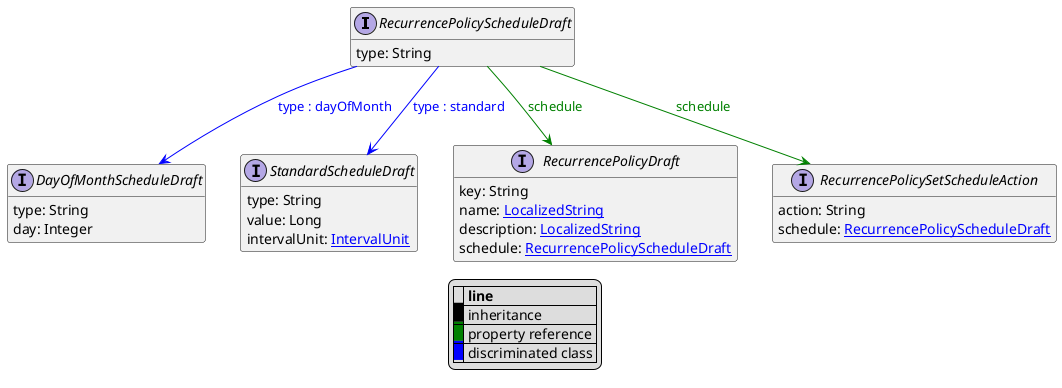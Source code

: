 @startuml

hide empty fields
hide empty methods
legend
|= |= line |
|<back:black>   </back>| inheritance |
|<back:green>   </back>| property reference |
|<back:blue>   </back>| discriminated class |
endlegend
interface RecurrencePolicyScheduleDraft [[RecurrencePolicyScheduleDraft.svg]]  {
    type: String
}


interface DayOfMonthScheduleDraft [[DayOfMonthScheduleDraft.svg]]  {
    type: String
    day: Integer
}
interface StandardScheduleDraft [[StandardScheduleDraft.svg]]  {
    type: String
    value: Long
    intervalUnit: [[IntervalUnit.svg IntervalUnit]]
}
interface RecurrencePolicyDraft [[RecurrencePolicyDraft.svg]]  {
    key: String
    name: [[LocalizedString.svg LocalizedString]]
    description: [[LocalizedString.svg LocalizedString]]
    schedule: [[RecurrencePolicyScheduleDraft.svg RecurrencePolicyScheduleDraft]]
}
interface RecurrencePolicySetScheduleAction [[RecurrencePolicySetScheduleAction.svg]]  {
    action: String
    schedule: [[RecurrencePolicyScheduleDraft.svg RecurrencePolicyScheduleDraft]]
}
RecurrencePolicyScheduleDraft --> DayOfMonthScheduleDraft #blue;text:blue : "type : dayOfMonth"
RecurrencePolicyScheduleDraft --> StandardScheduleDraft #blue;text:blue : "type : standard"
RecurrencePolicyScheduleDraft --> RecurrencePolicyDraft #green;text:green : "schedule"
RecurrencePolicyScheduleDraft --> RecurrencePolicySetScheduleAction #green;text:green : "schedule"
@enduml

